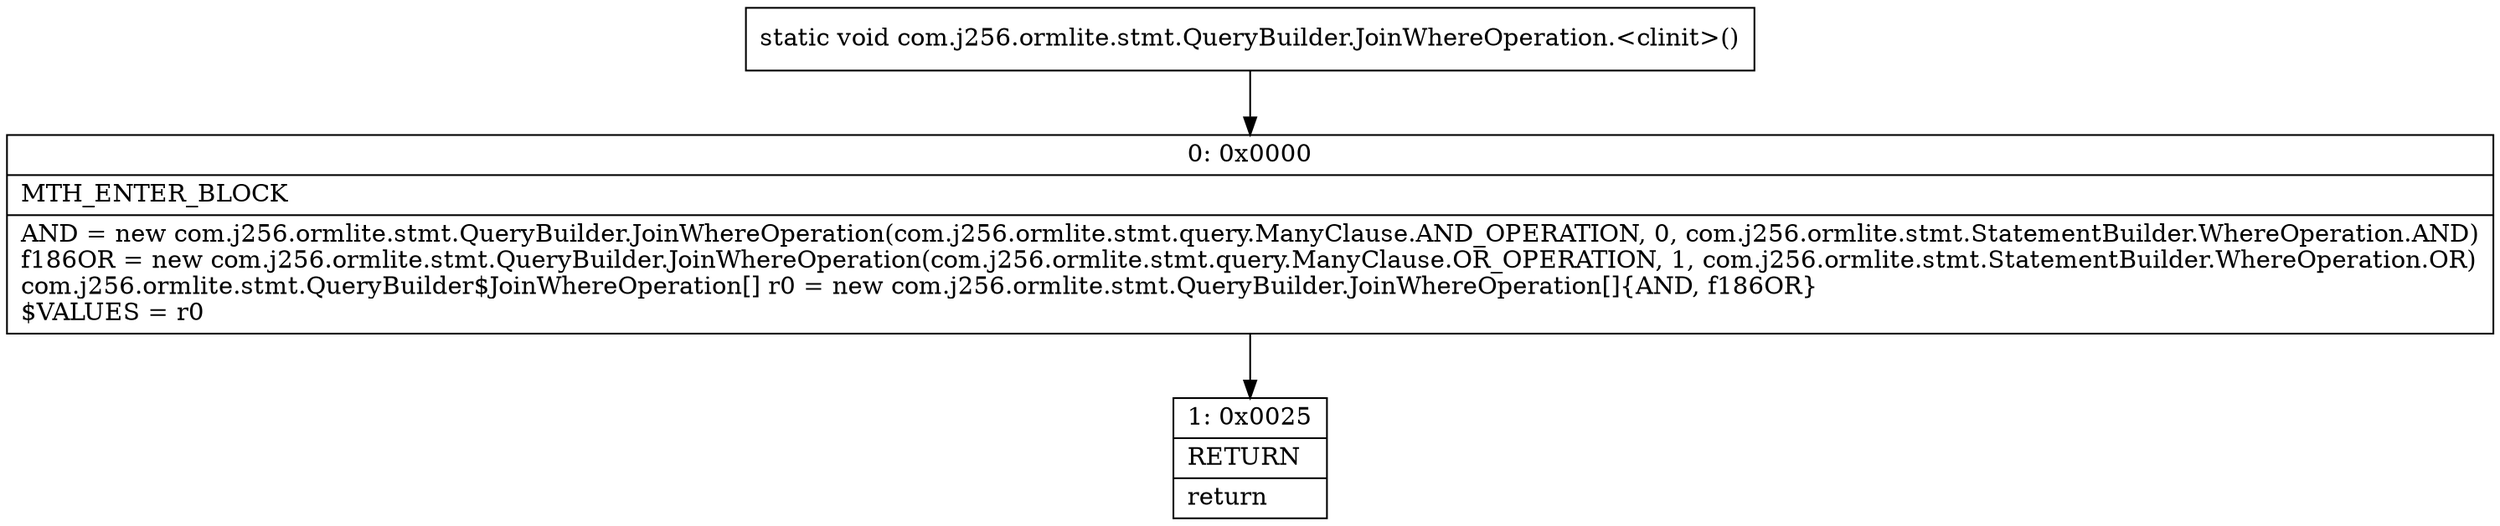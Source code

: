 digraph "CFG forcom.j256.ormlite.stmt.QueryBuilder.JoinWhereOperation.\<clinit\>()V" {
Node_0 [shape=record,label="{0\:\ 0x0000|MTH_ENTER_BLOCK\l|AND = new com.j256.ormlite.stmt.QueryBuilder.JoinWhereOperation(com.j256.ormlite.stmt.query.ManyClause.AND_OPERATION, 0, com.j256.ormlite.stmt.StatementBuilder.WhereOperation.AND)\lf186OR = new com.j256.ormlite.stmt.QueryBuilder.JoinWhereOperation(com.j256.ormlite.stmt.query.ManyClause.OR_OPERATION, 1, com.j256.ormlite.stmt.StatementBuilder.WhereOperation.OR)\lcom.j256.ormlite.stmt.QueryBuilder$JoinWhereOperation[] r0 = new com.j256.ormlite.stmt.QueryBuilder.JoinWhereOperation[]\{AND, f186OR\}\l$VALUES = r0\l}"];
Node_1 [shape=record,label="{1\:\ 0x0025|RETURN\l|return\l}"];
MethodNode[shape=record,label="{static void com.j256.ormlite.stmt.QueryBuilder.JoinWhereOperation.\<clinit\>() }"];
MethodNode -> Node_0;
Node_0 -> Node_1;
}

